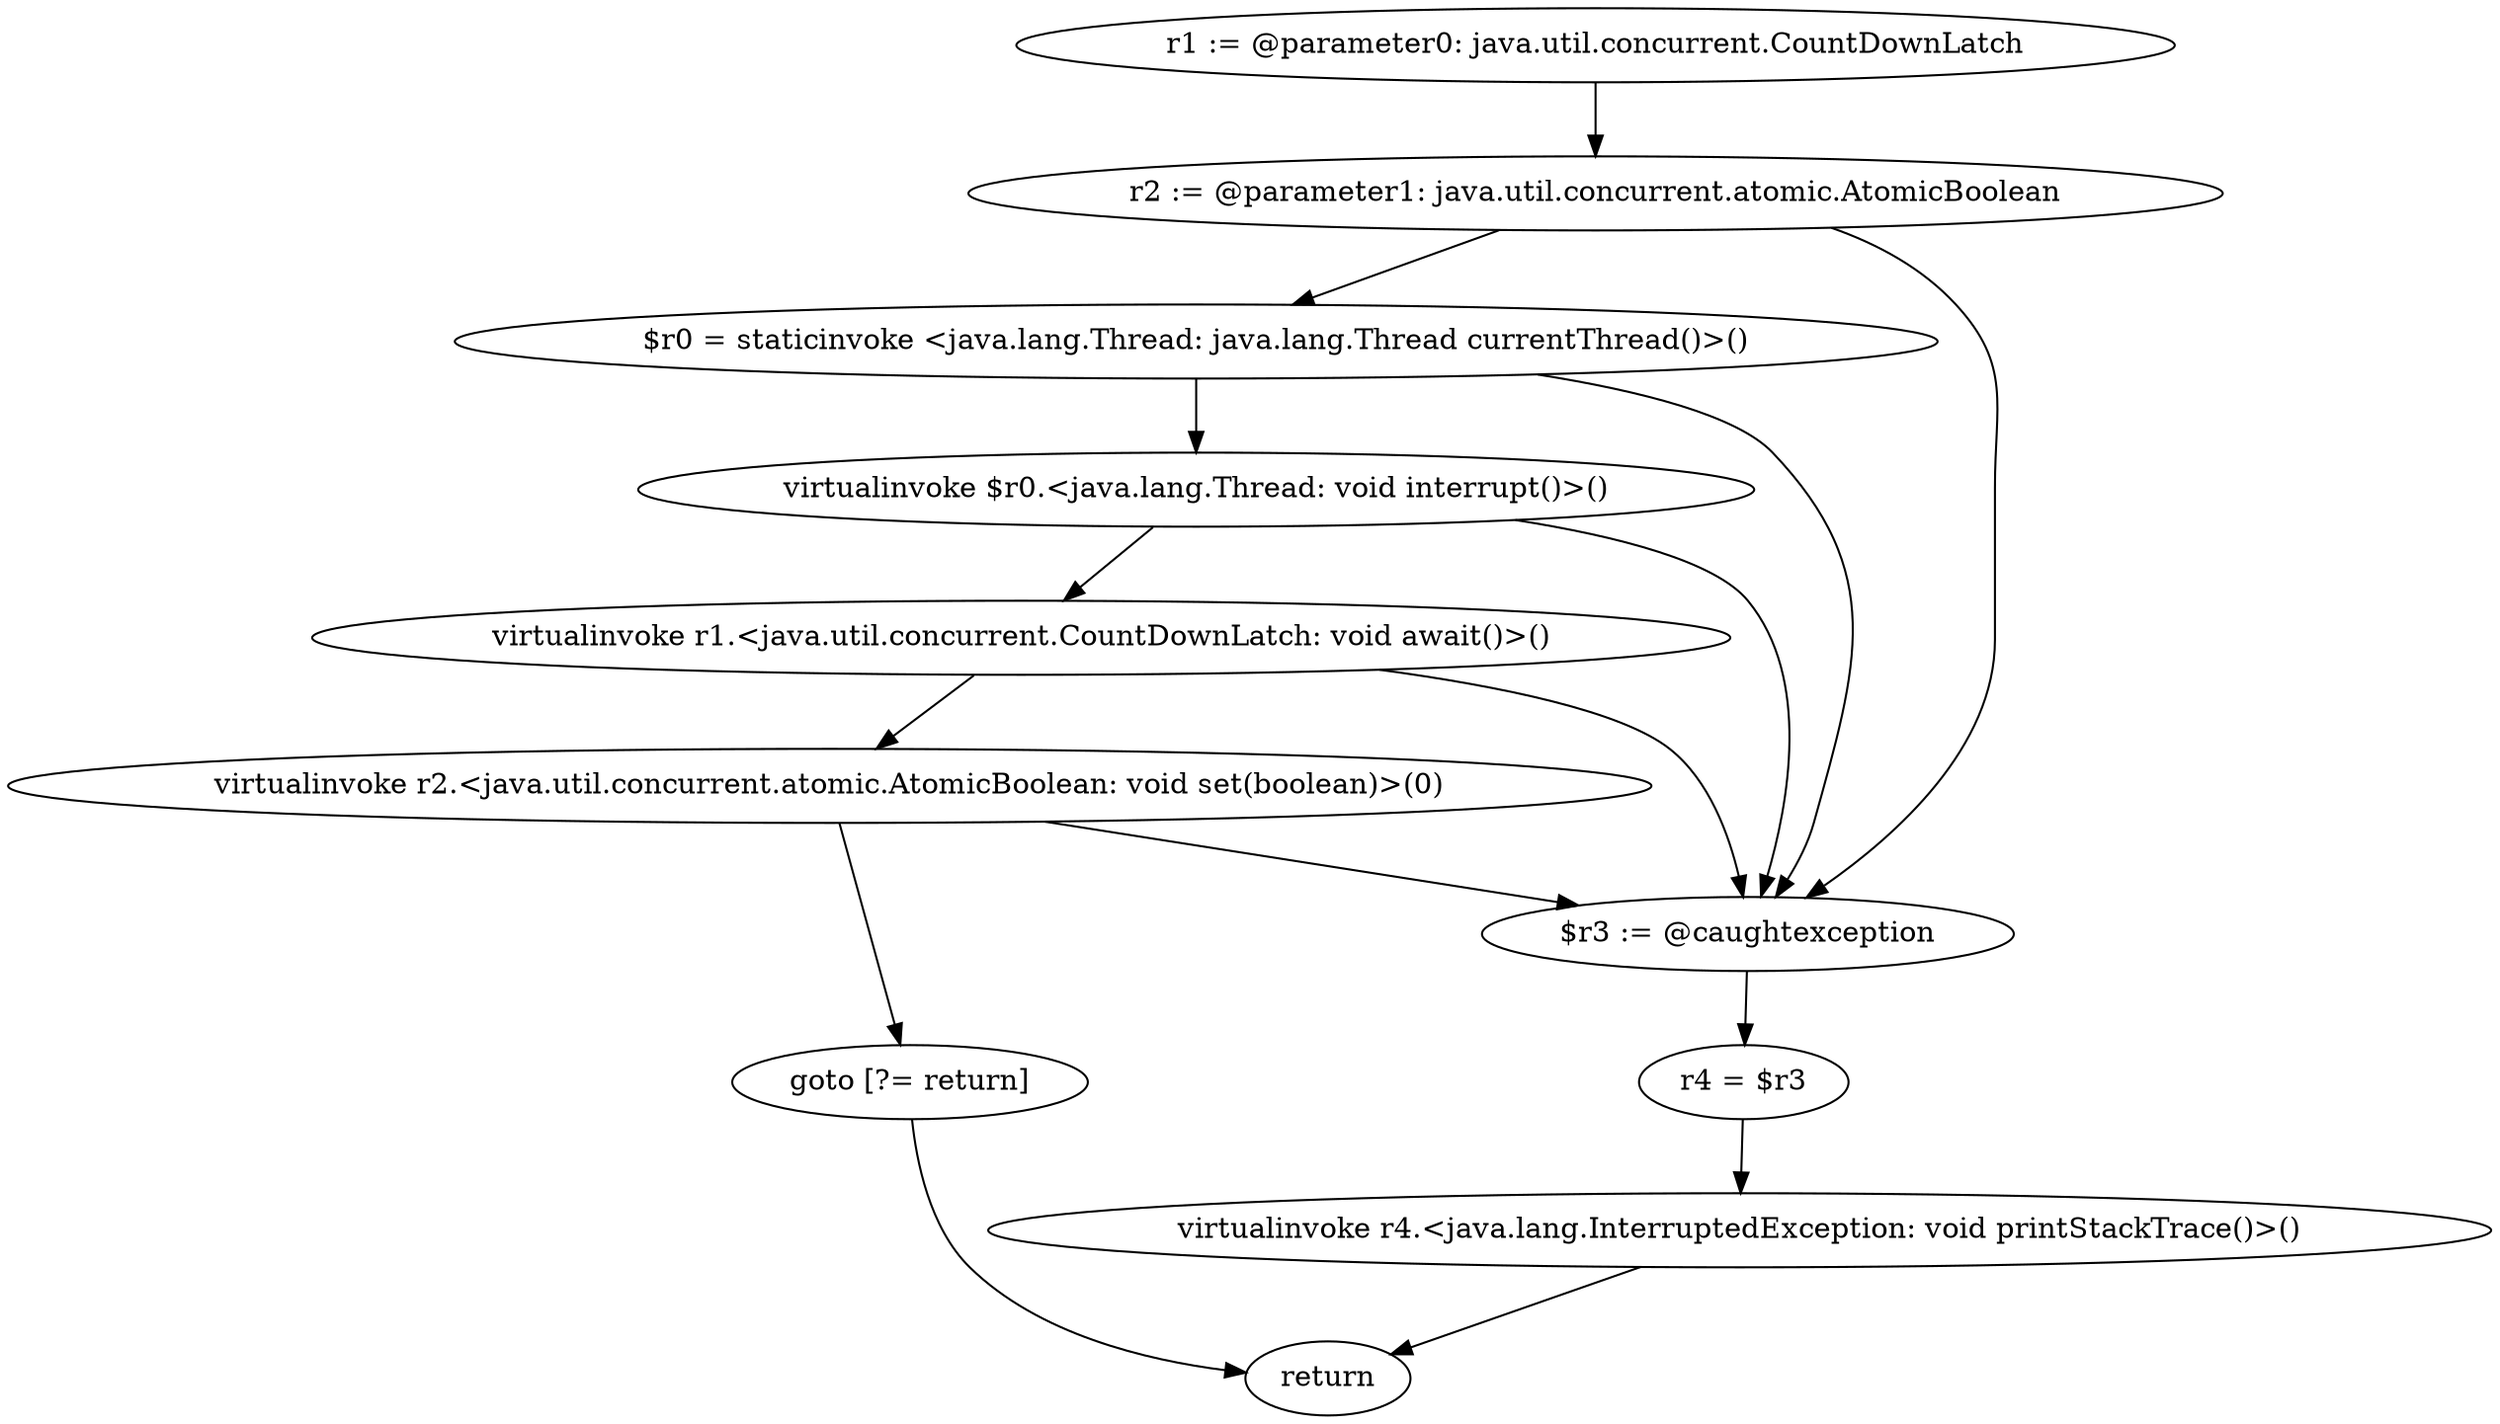 digraph "unitGraph" {
    "r1 := @parameter0: java.util.concurrent.CountDownLatch"
    "r2 := @parameter1: java.util.concurrent.atomic.AtomicBoolean"
    "$r0 = staticinvoke <java.lang.Thread: java.lang.Thread currentThread()>()"
    "virtualinvoke $r0.<java.lang.Thread: void interrupt()>()"
    "virtualinvoke r1.<java.util.concurrent.CountDownLatch: void await()>()"
    "virtualinvoke r2.<java.util.concurrent.atomic.AtomicBoolean: void set(boolean)>(0)"
    "goto [?= return]"
    "$r3 := @caughtexception"
    "r4 = $r3"
    "virtualinvoke r4.<java.lang.InterruptedException: void printStackTrace()>()"
    "return"
    "r1 := @parameter0: java.util.concurrent.CountDownLatch"->"r2 := @parameter1: java.util.concurrent.atomic.AtomicBoolean";
    "r2 := @parameter1: java.util.concurrent.atomic.AtomicBoolean"->"$r0 = staticinvoke <java.lang.Thread: java.lang.Thread currentThread()>()";
    "r2 := @parameter1: java.util.concurrent.atomic.AtomicBoolean"->"$r3 := @caughtexception";
    "$r0 = staticinvoke <java.lang.Thread: java.lang.Thread currentThread()>()"->"virtualinvoke $r0.<java.lang.Thread: void interrupt()>()";
    "$r0 = staticinvoke <java.lang.Thread: java.lang.Thread currentThread()>()"->"$r3 := @caughtexception";
    "virtualinvoke $r0.<java.lang.Thread: void interrupt()>()"->"virtualinvoke r1.<java.util.concurrent.CountDownLatch: void await()>()";
    "virtualinvoke $r0.<java.lang.Thread: void interrupt()>()"->"$r3 := @caughtexception";
    "virtualinvoke r1.<java.util.concurrent.CountDownLatch: void await()>()"->"virtualinvoke r2.<java.util.concurrent.atomic.AtomicBoolean: void set(boolean)>(0)";
    "virtualinvoke r1.<java.util.concurrent.CountDownLatch: void await()>()"->"$r3 := @caughtexception";
    "virtualinvoke r2.<java.util.concurrent.atomic.AtomicBoolean: void set(boolean)>(0)"->"goto [?= return]";
    "virtualinvoke r2.<java.util.concurrent.atomic.AtomicBoolean: void set(boolean)>(0)"->"$r3 := @caughtexception";
    "goto [?= return]"->"return";
    "$r3 := @caughtexception"->"r4 = $r3";
    "r4 = $r3"->"virtualinvoke r4.<java.lang.InterruptedException: void printStackTrace()>()";
    "virtualinvoke r4.<java.lang.InterruptedException: void printStackTrace()>()"->"return";
}
